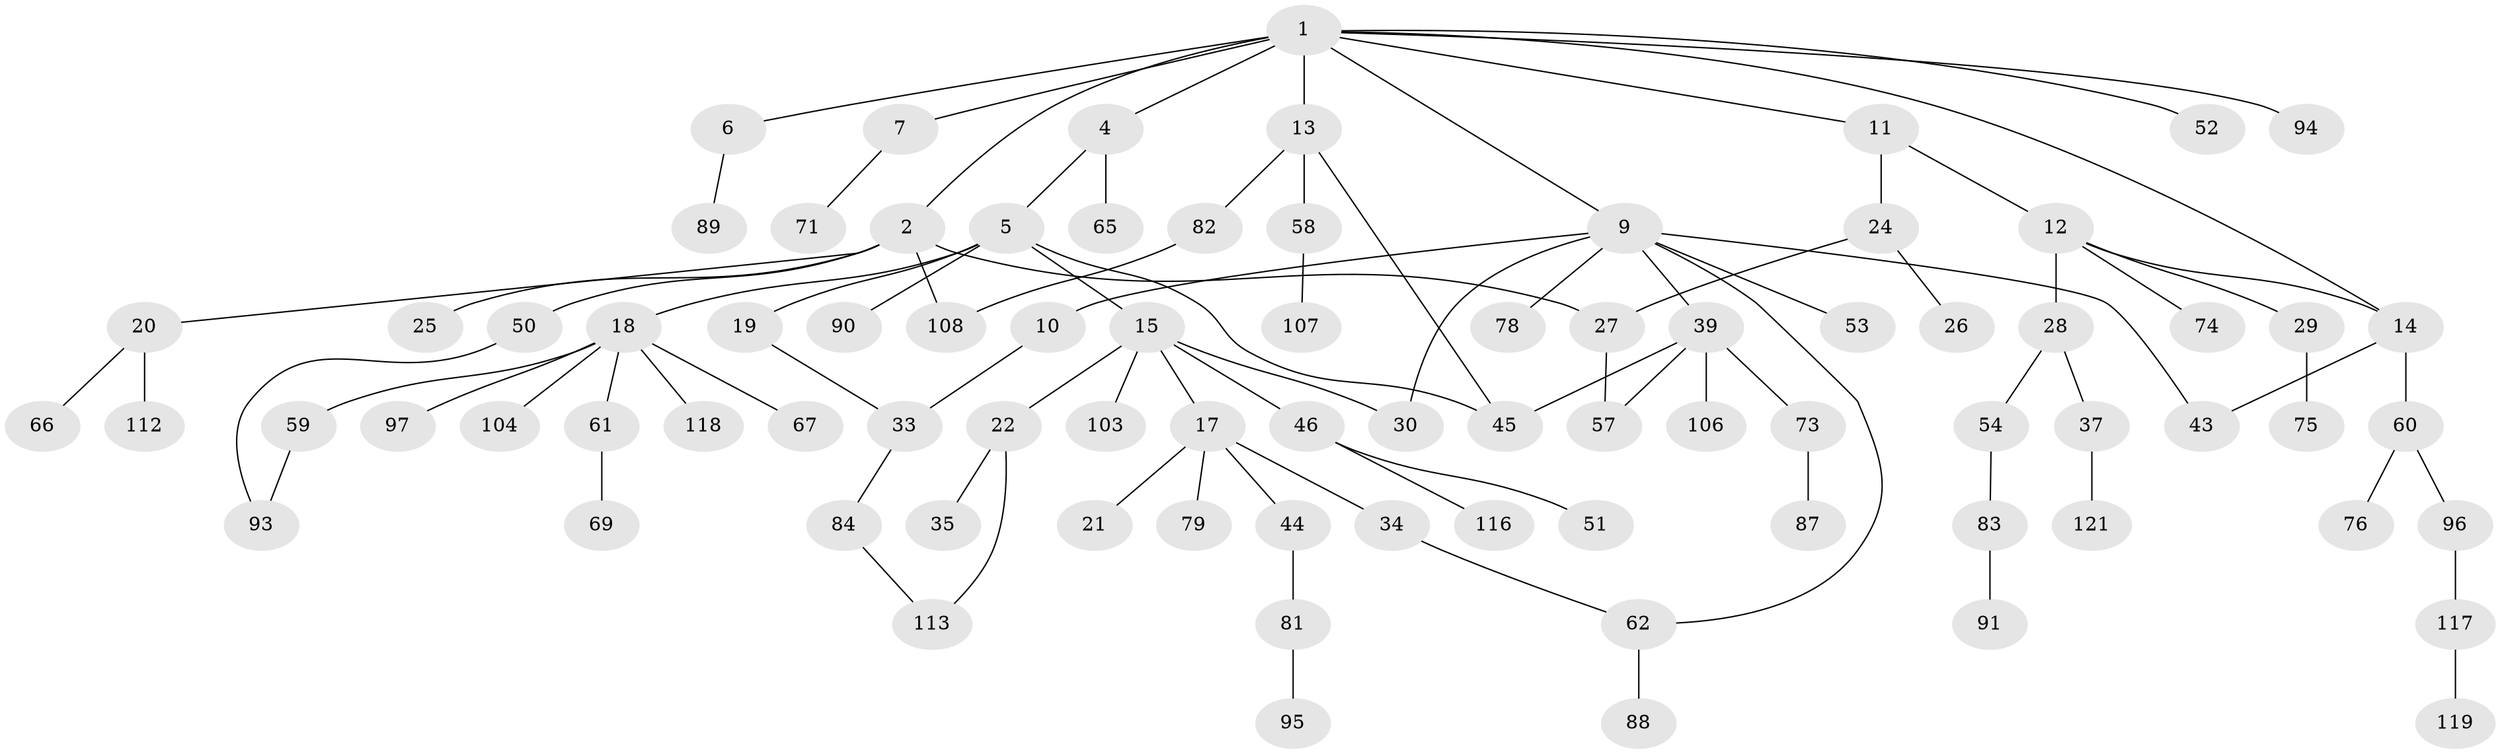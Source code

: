 // Generated by graph-tools (version 1.1) at 2025/51/02/27/25 19:51:37]
// undirected, 83 vertices, 94 edges
graph export_dot {
graph [start="1"]
  node [color=gray90,style=filled];
  1 [super="+3"];
  2 [super="+86"];
  4;
  5 [super="+8"];
  6;
  7 [super="+110"];
  9 [super="+32"];
  10;
  11 [super="+48"];
  12 [super="+41"];
  13 [super="+114"];
  14 [super="+101"];
  15 [super="+16"];
  17 [super="+70"];
  18 [super="+49"];
  19 [super="+23"];
  20 [super="+56"];
  21;
  22 [super="+31"];
  24;
  25 [super="+85"];
  26 [super="+47"];
  27 [super="+40"];
  28;
  29;
  30;
  33 [super="+36"];
  34;
  35 [super="+38"];
  37 [super="+42"];
  39 [super="+64"];
  43 [super="+55"];
  44;
  45;
  46 [super="+77"];
  50 [super="+105"];
  51;
  52 [super="+120"];
  53 [super="+115"];
  54;
  57 [super="+102"];
  58 [super="+99"];
  59 [super="+80"];
  60 [super="+68"];
  61 [super="+63"];
  62 [super="+100"];
  65 [super="+72"];
  66 [super="+98"];
  67;
  69;
  71;
  73;
  74 [super="+92"];
  75 [super="+122"];
  76;
  78;
  79;
  81;
  82;
  83;
  84;
  87;
  88;
  89;
  90;
  91 [super="+125"];
  93 [super="+109"];
  94;
  95;
  96;
  97;
  103;
  104;
  106 [super="+111"];
  107;
  108;
  112;
  113 [super="+123"];
  116;
  117;
  118;
  119 [super="+124"];
  121;
  1 -- 2 [weight=2];
  1 -- 7;
  1 -- 9;
  1 -- 13;
  1 -- 4;
  1 -- 6;
  1 -- 11;
  1 -- 14;
  1 -- 52;
  1 -- 94;
  2 -- 20;
  2 -- 25;
  2 -- 50;
  2 -- 108;
  2 -- 27;
  4 -- 5;
  4 -- 65;
  5 -- 15;
  5 -- 18;
  5 -- 90;
  5 -- 45;
  5 -- 19;
  6 -- 89;
  7 -- 71;
  9 -- 10;
  9 -- 39;
  9 -- 53;
  9 -- 62;
  9 -- 78;
  9 -- 30;
  9 -- 43;
  10 -- 33;
  11 -- 12;
  11 -- 24;
  12 -- 28;
  12 -- 29;
  12 -- 74;
  12 -- 14;
  13 -- 45;
  13 -- 58;
  13 -- 82;
  14 -- 43;
  14 -- 60;
  15 -- 17;
  15 -- 22;
  15 -- 46;
  15 -- 103;
  15 -- 30;
  17 -- 21;
  17 -- 34;
  17 -- 44;
  17 -- 79;
  18 -- 67;
  18 -- 118;
  18 -- 97;
  18 -- 104;
  18 -- 59;
  18 -- 61;
  19 -- 33;
  20 -- 66;
  20 -- 112;
  22 -- 35;
  22 -- 113;
  24 -- 26;
  24 -- 27;
  27 -- 57;
  28 -- 37;
  28 -- 54;
  29 -- 75;
  33 -- 84;
  34 -- 62;
  37 -- 121;
  39 -- 106;
  39 -- 57;
  39 -- 73;
  39 -- 45;
  44 -- 81;
  46 -- 51;
  46 -- 116;
  50 -- 93;
  54 -- 83;
  58 -- 107;
  59 -- 93;
  60 -- 76;
  60 -- 96;
  61 -- 69;
  62 -- 88;
  73 -- 87;
  81 -- 95;
  82 -- 108;
  83 -- 91;
  84 -- 113;
  96 -- 117;
  117 -- 119;
}
